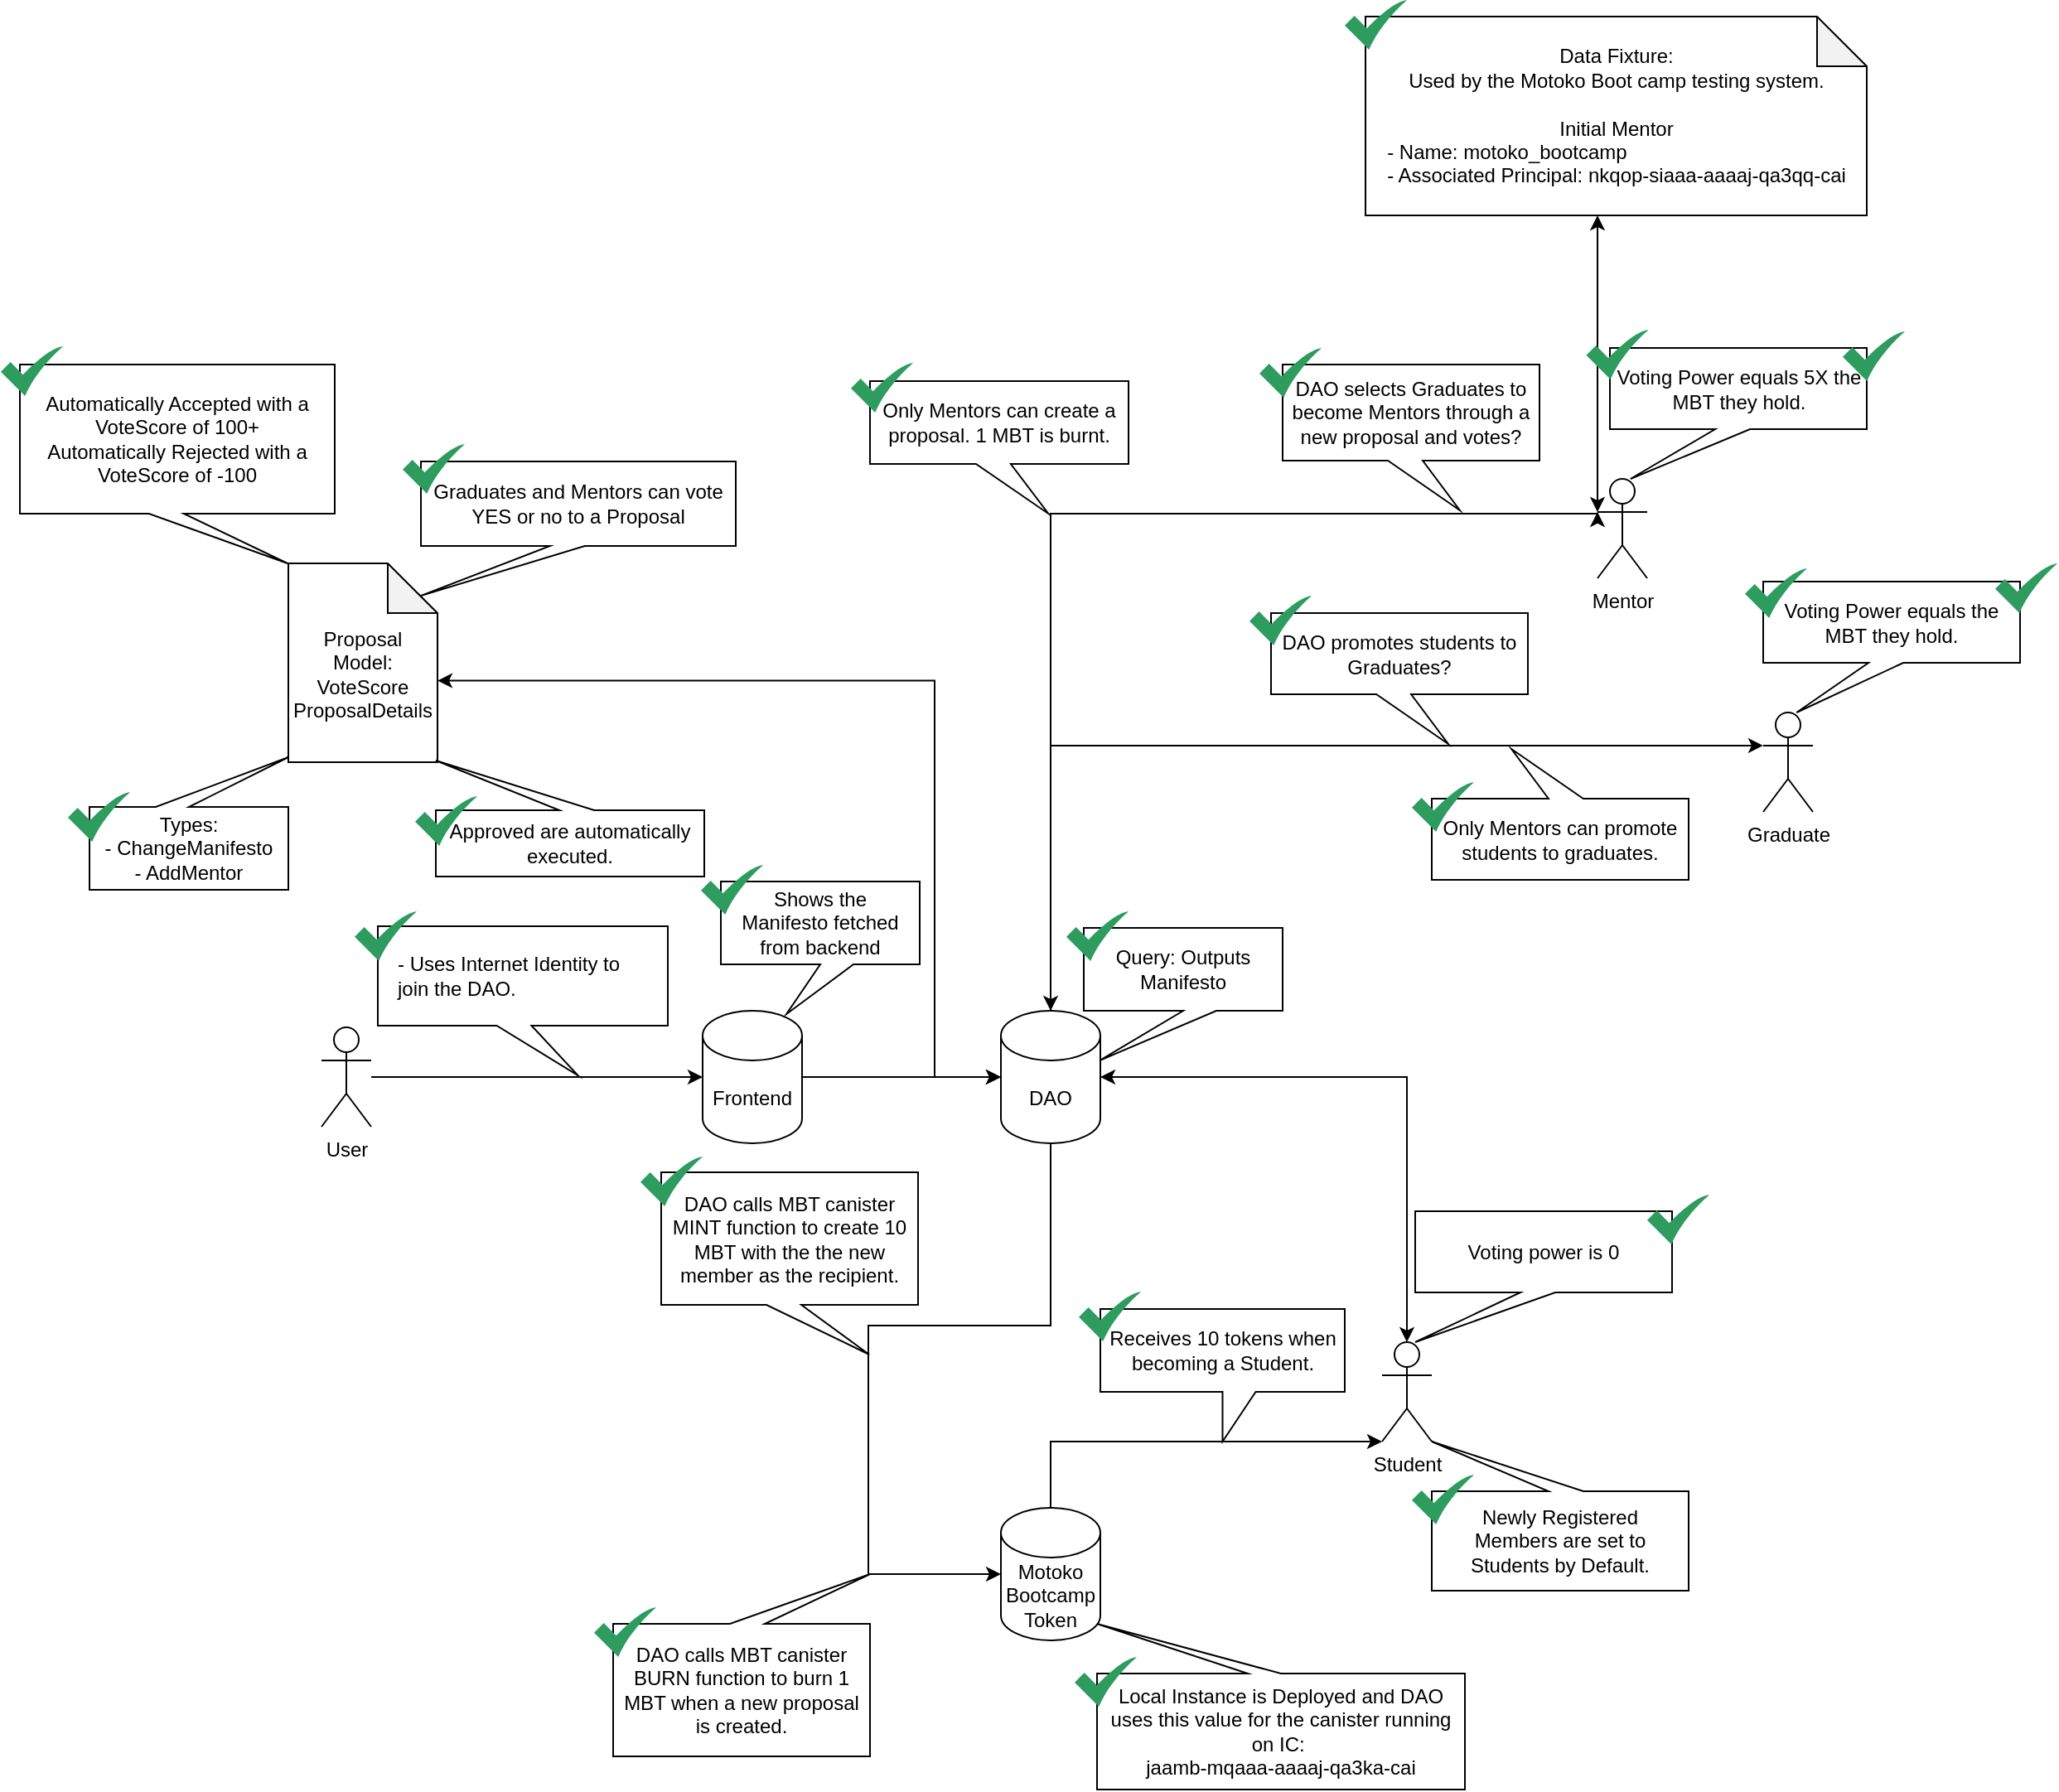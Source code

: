 <mxfile version="20.7.4" type="device"><diagram id="6RwdjaEcDW4k9qxcupDQ" name="Page-1"><mxGraphModel dx="2116" dy="1843" grid="1" gridSize="10" guides="1" tooltips="1" connect="1" arrows="1" fold="1" page="1" pageScale="1" pageWidth="850" pageHeight="1100" math="0" shadow="0"><root><mxCell id="0"/><mxCell id="1" parent="0"/><mxCell id="Eo8VT2IU1qXcouSDmXjQ-11" style="edgeStyle=orthogonalEdgeStyle;rounded=0;orthogonalLoop=1;jettySize=auto;html=1;entryX=0.5;entryY=0;entryDx=0;entryDy=0;entryPerimeter=0;startArrow=classic;startFill=1;" parent="1" source="Eo8VT2IU1qXcouSDmXjQ-1" target="Eo8VT2IU1qXcouSDmXjQ-8" edge="1"><mxGeometry relative="1" as="geometry"/></mxCell><mxCell id="Eo8VT2IU1qXcouSDmXjQ-13" style="edgeStyle=orthogonalEdgeStyle;rounded=0;orthogonalLoop=1;jettySize=auto;html=1;entryX=0;entryY=0.5;entryDx=0;entryDy=0;entryPerimeter=0;" parent="1" source="Eo8VT2IU1qXcouSDmXjQ-1" target="Eo8VT2IU1qXcouSDmXjQ-3" edge="1"><mxGeometry relative="1" as="geometry"><Array as="points"><mxPoint x="180" y="390"/><mxPoint x="70" y="390"/><mxPoint x="70" y="540"/></Array></mxGeometry></mxCell><mxCell id="Eo8VT2IU1qXcouSDmXjQ-15" style="edgeStyle=orthogonalEdgeStyle;rounded=0;orthogonalLoop=1;jettySize=auto;html=1;entryX=0;entryY=0.333;entryDx=0;entryDy=0;entryPerimeter=0;strokeColor=default;startArrow=classic;startFill=1;" parent="1" source="Eo8VT2IU1qXcouSDmXjQ-1" target="Eo8VT2IU1qXcouSDmXjQ-6" edge="1"><mxGeometry relative="1" as="geometry"><Array as="points"><mxPoint x="180" y="-100"/></Array></mxGeometry></mxCell><mxCell id="Eo8VT2IU1qXcouSDmXjQ-17" style="edgeStyle=orthogonalEdgeStyle;rounded=0;orthogonalLoop=1;jettySize=auto;html=1;entryX=0;entryY=0.333;entryDx=0;entryDy=0;entryPerimeter=0;" parent="1" source="Eo8VT2IU1qXcouSDmXjQ-1" target="Eo8VT2IU1qXcouSDmXjQ-7" edge="1"><mxGeometry relative="1" as="geometry"><Array as="points"><mxPoint x="180" y="40"/></Array></mxGeometry></mxCell><mxCell id="Eo8VT2IU1qXcouSDmXjQ-29" style="edgeStyle=orthogonalEdgeStyle;rounded=0;orthogonalLoop=1;jettySize=auto;html=1;entryX=1;entryY=0.59;entryDx=0;entryDy=0;entryPerimeter=0;strokeColor=default;startArrow=classic;startFill=1;" parent="1" source="Eo8VT2IU1qXcouSDmXjQ-1" target="Eo8VT2IU1qXcouSDmXjQ-26" edge="1"><mxGeometry relative="1" as="geometry"><Array as="points"><mxPoint x="110" y="240"/><mxPoint x="110" y="1"/></Array></mxGeometry></mxCell><mxCell id="Eo8VT2IU1qXcouSDmXjQ-1" value="DAO" style="shape=cylinder3;whiteSpace=wrap;html=1;boundedLbl=1;backgroundOutline=1;size=15;" parent="1" vertex="1"><mxGeometry x="150" y="200" width="60" height="80" as="geometry"/></mxCell><mxCell id="Eo8VT2IU1qXcouSDmXjQ-21" style="edgeStyle=orthogonalEdgeStyle;rounded=0;orthogonalLoop=1;jettySize=auto;html=1;entryX=0;entryY=0.5;entryDx=0;entryDy=0;entryPerimeter=0;" parent="1" source="Eo8VT2IU1qXcouSDmXjQ-2" target="Eo8VT2IU1qXcouSDmXjQ-1" edge="1"><mxGeometry relative="1" as="geometry"/></mxCell><mxCell id="Eo8VT2IU1qXcouSDmXjQ-2" value="Frontend" style="shape=cylinder3;whiteSpace=wrap;html=1;boundedLbl=1;backgroundOutline=1;size=15;" parent="1" vertex="1"><mxGeometry x="-30" y="200" width="60" height="80" as="geometry"/></mxCell><mxCell id="Eo8VT2IU1qXcouSDmXjQ-12" style="edgeStyle=orthogonalEdgeStyle;rounded=0;orthogonalLoop=1;jettySize=auto;html=1;entryX=0;entryY=1;entryDx=0;entryDy=0;entryPerimeter=0;" parent="1" source="Eo8VT2IU1qXcouSDmXjQ-3" target="Eo8VT2IU1qXcouSDmXjQ-8" edge="1"><mxGeometry relative="1" as="geometry"><Array as="points"><mxPoint x="180" y="460"/></Array></mxGeometry></mxCell><mxCell id="Eo8VT2IU1qXcouSDmXjQ-3" value="Motoko Bootcamp Token" style="shape=cylinder3;whiteSpace=wrap;html=1;boundedLbl=1;backgroundOutline=1;size=15;" parent="1" vertex="1"><mxGeometry x="150" y="500" width="60" height="80" as="geometry"/></mxCell><mxCell id="Eo8VT2IU1qXcouSDmXjQ-10" style="edgeStyle=orthogonalEdgeStyle;rounded=0;orthogonalLoop=1;jettySize=auto;html=1;entryX=0;entryY=0.5;entryDx=0;entryDy=0;entryPerimeter=0;" parent="1" source="Eo8VT2IU1qXcouSDmXjQ-4" target="Eo8VT2IU1qXcouSDmXjQ-2" edge="1"><mxGeometry relative="1" as="geometry"/></mxCell><mxCell id="Eo8VT2IU1qXcouSDmXjQ-4" value="User" style="shape=umlActor;verticalLabelPosition=bottom;verticalAlign=top;html=1;outlineConnect=0;" parent="1" vertex="1"><mxGeometry x="-260" y="210" width="30" height="60" as="geometry"/></mxCell><mxCell id="Eo8VT2IU1qXcouSDmXjQ-5" value="Receives 10 tokens when becoming a Student." style="shape=callout;whiteSpace=wrap;html=1;perimeter=calloutPerimeter;" parent="1" vertex="1"><mxGeometry x="210" y="380" width="147.5" height="80" as="geometry"/></mxCell><mxCell id="Eo8VT2IU1qXcouSDmXjQ-6" value="Mentor" style="shape=umlActor;verticalLabelPosition=bottom;verticalAlign=top;html=1;outlineConnect=0;" parent="1" vertex="1"><mxGeometry x="510" y="-121" width="30" height="60" as="geometry"/></mxCell><mxCell id="Eo8VT2IU1qXcouSDmXjQ-7" value="Graduate" style="shape=umlActor;verticalLabelPosition=bottom;verticalAlign=top;html=1;outlineConnect=0;" parent="1" vertex="1"><mxGeometry x="610" y="20" width="30" height="60" as="geometry"/></mxCell><mxCell id="Eo8VT2IU1qXcouSDmXjQ-8" value="Student" style="shape=umlActor;verticalLabelPosition=bottom;verticalAlign=top;html=1;outlineConnect=0;" parent="1" vertex="1"><mxGeometry x="380" y="400" width="30" height="60" as="geometry"/></mxCell><mxCell id="Eo8VT2IU1qXcouSDmXjQ-14" value="DAO calls MBT canister MINT function to create 10 MBT with the the new member as the recipient." style="shape=callout;whiteSpace=wrap;html=1;perimeter=calloutPerimeter;size=30;position=0.41;position2=0.81;base=21;" parent="1" vertex="1"><mxGeometry x="-55" y="297.5" width="155" height="110" as="geometry"/></mxCell><mxCell id="Eo8VT2IU1qXcouSDmXjQ-16" value="DAO selects Graduates to become Mentors through a new proposal and votes?" style="shape=callout;whiteSpace=wrap;html=1;perimeter=calloutPerimeter;size=30;position=0.41;position2=0.69;base=21;" parent="1" vertex="1"><mxGeometry x="320" y="-190" width="155" height="88" as="geometry"/></mxCell><mxCell id="Eo8VT2IU1qXcouSDmXjQ-18" value="DAO promotes students to Graduates?" style="shape=callout;whiteSpace=wrap;html=1;perimeter=calloutPerimeter;size=30;position=0.41;position2=0.69;base=21;" parent="1" vertex="1"><mxGeometry x="313" y="-40" width="155" height="79" as="geometry"/></mxCell><mxCell id="Eo8VT2IU1qXcouSDmXjQ-20" value="- Uses Internet Identity to join the DAO." style="shape=callout;whiteSpace=wrap;html=1;perimeter=calloutPerimeter;size=30;position=0.41;position2=0.69;base=21;align=left;spacingLeft=10;spacingRight=10;" parent="1" vertex="1"><mxGeometry x="-226" y="149" width="175" height="90" as="geometry"/></mxCell><mxCell id="Eo8VT2IU1qXcouSDmXjQ-22" value="Only Mentors can create a proposal. 1 MBT is burnt." style="shape=callout;whiteSpace=wrap;html=1;perimeter=calloutPerimeter;size=30;position=0.41;position2=0.69;base=21;" parent="1" vertex="1"><mxGeometry x="71" y="-180" width="156" height="80" as="geometry"/></mxCell><mxCell id="Eo8VT2IU1qXcouSDmXjQ-23" value="Voting Power equals the MBT they hold." style="shape=callout;whiteSpace=wrap;html=1;perimeter=calloutPerimeter;size=30;position=0.41;position2=0.13;base=21;" parent="1" vertex="1"><mxGeometry x="610" y="-59" width="155" height="79" as="geometry"/></mxCell><mxCell id="Eo8VT2IU1qXcouSDmXjQ-24" value="Voting power is 0" style="shape=callout;whiteSpace=wrap;html=1;perimeter=calloutPerimeter;size=30;position=0.41;position2=0;base=21;" parent="1" vertex="1"><mxGeometry x="400" y="321" width="155" height="79" as="geometry"/></mxCell><mxCell id="Eo8VT2IU1qXcouSDmXjQ-25" value="Voting Power equals 5X the MBT they hold." style="shape=callout;whiteSpace=wrap;html=1;perimeter=calloutPerimeter;size=30;position=0.41;position2=0.08;base=21;" parent="1" vertex="1"><mxGeometry x="517.5" y="-200" width="155" height="79" as="geometry"/></mxCell><mxCell id="Eo8VT2IU1qXcouSDmXjQ-26" value="&lt;br&gt;Proposal &lt;br&gt;Model:&lt;br&gt;VoteScore&lt;br&gt;ProposalDetails" style="shape=note;whiteSpace=wrap;html=1;backgroundOutline=1;darkOpacity=0.05;" parent="1" vertex="1"><mxGeometry x="-280" y="-70" width="90" height="120" as="geometry"/></mxCell><mxCell id="Eo8VT2IU1qXcouSDmXjQ-27" value="Graduates and Mentors can vote YES or no to a Proposal" style="shape=callout;whiteSpace=wrap;html=1;perimeter=calloutPerimeter;size=30;position=0.41;position2=0;base=21;" parent="1" vertex="1"><mxGeometry x="-200" y="-131.5" width="190" height="81" as="geometry"/></mxCell><mxCell id="Eo8VT2IU1qXcouSDmXjQ-30" value="Automatically Accepted with a VoteScore of 100+&lt;br&gt;Automatically Rejected with a VoteScore of -100" style="shape=callout;whiteSpace=wrap;html=1;perimeter=calloutPerimeter;size=30;position=0.41;position2=0.85;base=21;" parent="1" vertex="1"><mxGeometry x="-442" y="-190" width="190" height="120" as="geometry"/></mxCell><mxCell id="Eo8VT2IU1qXcouSDmXjQ-31" value="Approved are automatically executed." style="shape=callout;whiteSpace=wrap;html=1;perimeter=calloutPerimeter;size=30;position=0.41;position2=1;base=21;direction=west;" parent="1" vertex="1"><mxGeometry x="-191" y="49" width="162" height="70" as="geometry"/></mxCell><mxCell id="Eo8VT2IU1qXcouSDmXjQ-33" value="&lt;span style=&quot;background-color: rgb(255, 255, 255);&quot;&gt;Types:&lt;/span&gt;&lt;br style=&quot;border-color: var(--border-color);&quot;&gt;&lt;span style=&quot;background-color: rgb(255, 255, 255);&quot;&gt;- ChangeManifesto&lt;/span&gt;&lt;br style=&quot;border-color: var(--border-color);&quot;&gt;&lt;span style=&quot;background-color: rgb(255, 255, 255);&quot;&gt;- AddMentor&lt;/span&gt;" style="shape=callout;whiteSpace=wrap;html=1;perimeter=calloutPerimeter;direction=west;position2=0;" parent="1" vertex="1"><mxGeometry x="-400" y="47" width="120" height="80" as="geometry"/></mxCell><mxCell id="Eo8VT2IU1qXcouSDmXjQ-34" value="&lt;span style=&quot;background-color: rgb(255, 255, 255);&quot;&gt;Shows the Manifesto fetched from backend&lt;/span&gt;" style="shape=callout;whiteSpace=wrap;html=1;perimeter=calloutPerimeter;direction=east;position2=0.33;spacingRight=10;spacingLeft=10;" parent="1" vertex="1"><mxGeometry x="-19" y="122" width="120" height="80" as="geometry"/></mxCell><mxCell id="Eo8VT2IU1qXcouSDmXjQ-35" value="&lt;span style=&quot;background-color: rgb(255, 255, 255);&quot;&gt;Query: Outputs Manifesto&lt;/span&gt;" style="shape=callout;whiteSpace=wrap;html=1;perimeter=calloutPerimeter;direction=east;position2=0.08;" parent="1" vertex="1"><mxGeometry x="200" y="150" width="120" height="80" as="geometry"/></mxCell><mxCell id="Eo8VT2IU1qXcouSDmXjQ-37" style="edgeStyle=orthogonalEdgeStyle;rounded=0;orthogonalLoop=1;jettySize=auto;html=1;strokeColor=default;startArrow=classic;startFill=1;entryX=0;entryY=0.333;entryDx=0;entryDy=0;entryPerimeter=0;" parent="1" source="Eo8VT2IU1qXcouSDmXjQ-36" target="Eo8VT2IU1qXcouSDmXjQ-6" edge="1"><mxGeometry relative="1" as="geometry"><mxPoint x="503" y="-100" as="targetPoint"/><Array as="points"><mxPoint x="510" y="-200"/><mxPoint x="510" y="-200"/></Array></mxGeometry></mxCell><mxCell id="Eo8VT2IU1qXcouSDmXjQ-36" value="Data Fixture:&lt;br&gt;Used by the Motoko Boot camp testing system.&lt;br&gt;&lt;br&gt;Initial Mentor&lt;br&gt;&lt;div style=&quot;text-align: left;&quot;&gt;&lt;span style=&quot;background-color: initial;&quot;&gt;- Name:&amp;nbsp;motoko_bootcamp&lt;br&gt;&lt;/span&gt;&lt;span style=&quot;background-color: initial;&quot;&gt;- Associated Principal:&amp;nbsp;nkqop-siaaa-aaaaj-qa3qq-cai&lt;/span&gt;&lt;/div&gt;" style="shape=note;whiteSpace=wrap;html=1;backgroundOutline=1;darkOpacity=0.05;spacingLeft=10;spacingRight=10;" parent="1" vertex="1"><mxGeometry x="370" y="-400" width="302.5" height="120" as="geometry"/></mxCell><mxCell id="Eo8VT2IU1qXcouSDmXjQ-38" value="Local Instance is Deployed and DAO uses this value for the canister running on IC:&amp;nbsp;&lt;br&gt;&lt;span style=&quot;text-align: start;&quot;&gt;jaamb-mqaaa-aaaaj-qa3ka-cai&lt;/span&gt;" style="shape=callout;whiteSpace=wrap;html=1;perimeter=calloutPerimeter;direction=west;position2=1;" parent="1" vertex="1"><mxGeometry x="208" y="570" width="222" height="100" as="geometry"/></mxCell><mxCell id="Eo8VT2IU1qXcouSDmXjQ-39" value="DAO calls MBT canister BURN function to burn 1 MBT when a new proposal is created." style="shape=callout;whiteSpace=wrap;html=1;perimeter=calloutPerimeter;size=30;position=0.41;position2=0;base=21;direction=west;" parent="1" vertex="1"><mxGeometry x="-84" y="540" width="155" height="110" as="geometry"/></mxCell><mxCell id="IOqd1BQ57nmzVvJiYO1p-1" value="" style="sketch=0;html=1;aspect=fixed;strokeColor=none;shadow=0;align=center;verticalAlign=top;fillColor=#2D9C5E;shape=mxgraph.gcp2.check" parent="1" vertex="1"><mxGeometry x="357.5" y="-410" width="37.5" height="30" as="geometry"/></mxCell><mxCell id="IOqd1BQ57nmzVvJiYO1p-2" value="" style="sketch=0;html=1;aspect=fixed;strokeColor=none;shadow=0;align=center;verticalAlign=top;fillColor=#2D9C5E;shape=mxgraph.gcp2.check" parent="1" vertex="1"><mxGeometry x="189.5" y="140" width="37.5" height="30" as="geometry"/></mxCell><mxCell id="IOqd1BQ57nmzVvJiYO1p-3" value="Newly Registered Members are set to Students by Default." style="shape=callout;whiteSpace=wrap;html=1;perimeter=calloutPerimeter;size=30;position=0.41;position2=1;base=21;direction=west;spacingRight=10;spacingLeft=10;" parent="1" vertex="1"><mxGeometry x="410" y="460" width="155" height="90" as="geometry"/></mxCell><mxCell id="IOqd1BQ57nmzVvJiYO1p-4" value="" style="sketch=0;html=1;aspect=fixed;strokeColor=none;shadow=0;align=center;verticalAlign=top;fillColor=#2D9C5E;shape=mxgraph.gcp2.check" parent="1" vertex="1"><mxGeometry x="398" y="480" width="37.5" height="30" as="geometry"/></mxCell><mxCell id="IOqd1BQ57nmzVvJiYO1p-5" value="Only Mentors can promote students to graduates." style="shape=callout;whiteSpace=wrap;html=1;perimeter=calloutPerimeter;size=30;position=0.41;position2=0.69;base=21;direction=west;" parent="1" vertex="1"><mxGeometry x="410" y="42" width="155" height="79" as="geometry"/></mxCell><mxCell id="IOqd1BQ57nmzVvJiYO1p-6" value="" style="sketch=0;html=1;aspect=fixed;strokeColor=none;shadow=0;align=center;verticalAlign=top;fillColor=#2D9C5E;shape=mxgraph.gcp2.check" parent="1" vertex="1"><mxGeometry x="398" y="62" width="37.5" height="30" as="geometry"/></mxCell><mxCell id="GANgi1eMN2Ykup1Bua_U-1" value="" style="sketch=0;html=1;aspect=fixed;strokeColor=none;shadow=0;align=center;verticalAlign=top;fillColor=#2D9C5E;shape=mxgraph.gcp2.check" parent="1" vertex="1"><mxGeometry x="194.5" y="590" width="37.5" height="30" as="geometry"/></mxCell><mxCell id="GANgi1eMN2Ykup1Bua_U-2" value="" style="sketch=0;html=1;aspect=fixed;strokeColor=none;shadow=0;align=center;verticalAlign=top;fillColor=#2D9C5E;shape=mxgraph.gcp2.check" parent="1" vertex="1"><mxGeometry x="-67.5" y="288" width="37.5" height="30" as="geometry"/></mxCell><mxCell id="GANgi1eMN2Ykup1Bua_U-3" value="" style="sketch=0;html=1;aspect=fixed;strokeColor=none;shadow=0;align=center;verticalAlign=top;fillColor=#2D9C5E;shape=mxgraph.gcp2.check" parent="1" vertex="1"><mxGeometry x="-31" y="112" width="37.5" height="30" as="geometry"/></mxCell><mxCell id="GANgi1eMN2Ykup1Bua_U-4" value="" style="sketch=0;html=1;aspect=fixed;strokeColor=none;shadow=0;align=center;verticalAlign=top;fillColor=#2D9C5E;shape=mxgraph.gcp2.check" parent="1" vertex="1"><mxGeometry x="197" y="369.5" width="37.5" height="30" as="geometry"/></mxCell><mxCell id="GANgi1eMN2Ykup1Bua_U-5" value="" style="sketch=0;html=1;aspect=fixed;strokeColor=none;shadow=0;align=center;verticalAlign=top;fillColor=#2D9C5E;shape=mxgraph.gcp2.check" parent="1" vertex="1"><mxGeometry x="-413" y="68" width="37.5" height="30" as="geometry"/></mxCell><mxCell id="XYhEYPi-88tCSMMr6agM-1" value="" style="sketch=0;html=1;aspect=fixed;strokeColor=none;shadow=0;align=center;verticalAlign=top;fillColor=#2D9C5E;shape=mxgraph.gcp2.check" parent="1" vertex="1"><mxGeometry x="-240" y="140" width="37.5" height="30" as="geometry"/></mxCell><mxCell id="frVs993m2s4movRYAFx--1" value="" style="sketch=0;html=1;aspect=fixed;strokeColor=none;shadow=0;align=center;verticalAlign=top;fillColor=#2D9C5E;shape=mxgraph.gcp2.check" parent="1" vertex="1"><mxGeometry x="540" y="311" width="37.5" height="30" as="geometry"/></mxCell><mxCell id="frVs993m2s4movRYAFx--2" value="" style="sketch=0;html=1;aspect=fixed;strokeColor=none;shadow=0;align=center;verticalAlign=top;fillColor=#2D9C5E;shape=mxgraph.gcp2.check" parent="1" vertex="1"><mxGeometry x="658" y="-210" width="37.5" height="30" as="geometry"/></mxCell><mxCell id="frVs993m2s4movRYAFx--3" value="" style="sketch=0;html=1;aspect=fixed;strokeColor=none;shadow=0;align=center;verticalAlign=top;fillColor=#2D9C5E;shape=mxgraph.gcp2.check" parent="1" vertex="1"><mxGeometry x="750" y="-70" width="37.5" height="30" as="geometry"/></mxCell><mxCell id="frVs993m2s4movRYAFx--4" value="" style="sketch=0;html=1;aspect=fixed;strokeColor=none;shadow=0;align=center;verticalAlign=top;fillColor=#2D9C5E;shape=mxgraph.gcp2.check" parent="1" vertex="1"><mxGeometry x="-95.5" y="560" width="37.5" height="30" as="geometry"/></mxCell><mxCell id="jHJsLwhSinYJzes5WL8N-1" value="" style="sketch=0;html=1;aspect=fixed;strokeColor=none;shadow=0;align=center;verticalAlign=top;fillColor=#2D9C5E;shape=mxgraph.gcp2.check" parent="1" vertex="1"><mxGeometry x="503.25" y="-211" width="37.5" height="30" as="geometry"/></mxCell><mxCell id="jHJsLwhSinYJzes5WL8N-2" value="" style="sketch=0;html=1;aspect=fixed;strokeColor=none;shadow=0;align=center;verticalAlign=top;fillColor=#2D9C5E;shape=mxgraph.gcp2.check" parent="1" vertex="1"><mxGeometry x="599" y="-67" width="37.5" height="30" as="geometry"/></mxCell><mxCell id="jHJsLwhSinYJzes5WL8N-3" value="" style="sketch=0;html=1;aspect=fixed;strokeColor=none;shadow=0;align=center;verticalAlign=top;fillColor=#2D9C5E;shape=mxgraph.gcp2.check" parent="1" vertex="1"><mxGeometry x="59.5" y="-191" width="37.5" height="30" as="geometry"/></mxCell><mxCell id="jHJsLwhSinYJzes5WL8N-4" value="" style="sketch=0;html=1;aspect=fixed;strokeColor=none;shadow=0;align=center;verticalAlign=top;fillColor=#2D9C5E;shape=mxgraph.gcp2.check" parent="1" vertex="1"><mxGeometry x="-211" y="-142" width="37.5" height="30" as="geometry"/></mxCell><mxCell id="jHJsLwhSinYJzes5WL8N-5" value="" style="sketch=0;html=1;aspect=fixed;strokeColor=none;shadow=0;align=center;verticalAlign=top;fillColor=#2D9C5E;shape=mxgraph.gcp2.check" parent="1" vertex="1"><mxGeometry x="-453.5" y="-201" width="37.5" height="30" as="geometry"/></mxCell><mxCell id="2cMuPHVU-Biw9zWZpqHv-1" value="" style="sketch=0;html=1;aspect=fixed;strokeColor=none;shadow=0;align=center;verticalAlign=top;fillColor=#2D9C5E;shape=mxgraph.gcp2.check" vertex="1" parent="1"><mxGeometry x="-203.5" y="70.5" width="37.5" height="30" as="geometry"/></mxCell><mxCell id="2cMuPHVU-Biw9zWZpqHv-2" value="" style="sketch=0;html=1;aspect=fixed;strokeColor=none;shadow=0;align=center;verticalAlign=top;fillColor=#2D9C5E;shape=mxgraph.gcp2.check" vertex="1" parent="1"><mxGeometry x="306" y="-200" width="37.5" height="30" as="geometry"/></mxCell><mxCell id="2cMuPHVU-Biw9zWZpqHv-3" value="" style="sketch=0;html=1;aspect=fixed;strokeColor=none;shadow=0;align=center;verticalAlign=top;fillColor=#2D9C5E;shape=mxgraph.gcp2.check" vertex="1" parent="1"><mxGeometry x="300" y="-50.5" width="37.5" height="30" as="geometry"/></mxCell></root></mxGraphModel></diagram></mxfile>